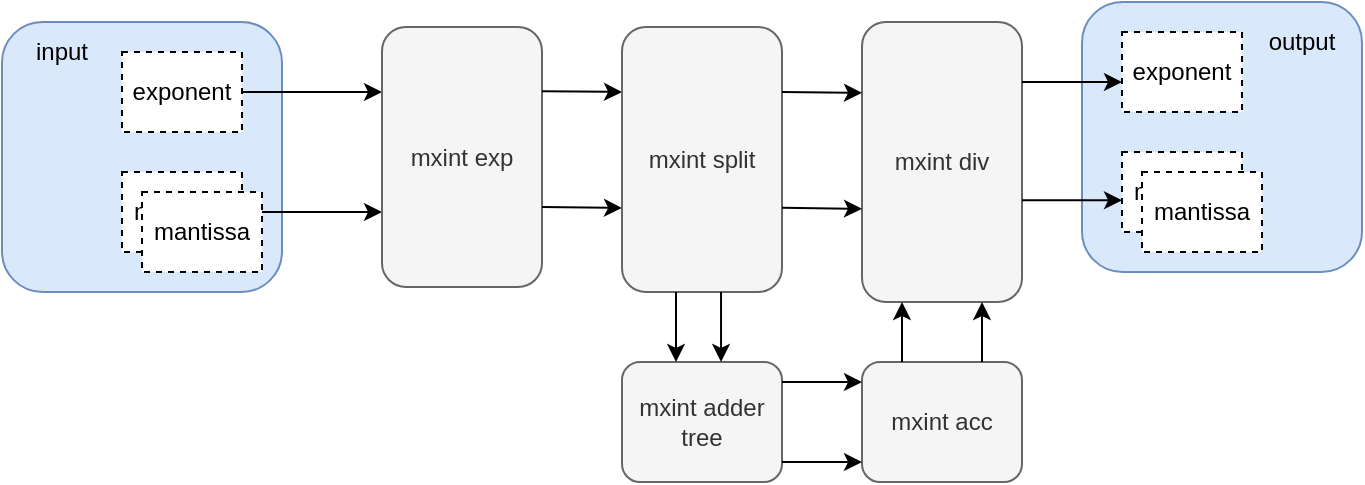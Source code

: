 <mxfile>
    <diagram id="QoES3P1-Cr2JaXmbldnu" name="Page-1">
        <mxGraphModel dx="539" dy="487" grid="1" gridSize="10" guides="1" tooltips="1" connect="1" arrows="1" fold="1" page="1" pageScale="1" pageWidth="827" pageHeight="1169" math="0" shadow="0">
            <root>
                <mxCell id="0"/>
                <mxCell id="1" parent="0"/>
                <mxCell id="116" value="" style="rounded=1;whiteSpace=wrap;html=1;fillColor=#dae8fc;strokeColor=#6c8ebf;" vertex="1" parent="1">
                    <mxGeometry x="420" y="550" width="140" height="135" as="geometry"/>
                </mxCell>
                <mxCell id="122" style="edgeStyle=none;html=1;" edge="1" parent="1" source="117">
                    <mxGeometry relative="1" as="geometry">
                        <mxPoint x="610" y="645" as="targetPoint"/>
                    </mxGeometry>
                </mxCell>
                <mxCell id="117" value="mantissa" style="rounded=0;whiteSpace=wrap;html=1;dashed=1;" vertex="1" parent="1">
                    <mxGeometry x="480" y="625" width="60" height="40" as="geometry"/>
                </mxCell>
                <mxCell id="121" style="edgeStyle=none;html=1;" edge="1" parent="1" source="118">
                    <mxGeometry relative="1" as="geometry">
                        <mxPoint x="610" y="585" as="targetPoint"/>
                    </mxGeometry>
                </mxCell>
                <mxCell id="118" value="exponent" style="rounded=0;whiteSpace=wrap;html=1;dashed=1;" vertex="1" parent="1">
                    <mxGeometry x="480" y="565" width="60" height="40" as="geometry"/>
                </mxCell>
                <mxCell id="119" value="mantissa" style="rounded=0;whiteSpace=wrap;html=1;dashed=1;" vertex="1" parent="1">
                    <mxGeometry x="490" y="635" width="60" height="40" as="geometry"/>
                </mxCell>
                <mxCell id="120" value="input" style="text;strokeColor=none;align=center;fillColor=none;html=1;verticalAlign=middle;whiteSpace=wrap;rounded=0;" vertex="1" parent="1">
                    <mxGeometry x="420" y="550" width="60" height="30" as="geometry"/>
                </mxCell>
                <mxCell id="123" value="mxint exp" style="rounded=1;whiteSpace=wrap;html=1;fillColor=#f5f5f5;fontColor=#333333;strokeColor=#666666;" vertex="1" parent="1">
                    <mxGeometry x="610" y="552.5" width="80" height="130" as="geometry"/>
                </mxCell>
                <mxCell id="125" style="edgeStyle=none;html=1;" edge="1" parent="1">
                    <mxGeometry relative="1" as="geometry">
                        <mxPoint x="730" y="643" as="targetPoint"/>
                        <mxPoint x="690" y="642.5" as="sourcePoint"/>
                    </mxGeometry>
                </mxCell>
                <mxCell id="126" style="edgeStyle=none;html=1;" edge="1" parent="1">
                    <mxGeometry relative="1" as="geometry">
                        <mxPoint x="730" y="585" as="targetPoint"/>
                        <mxPoint x="690" y="584.57" as="sourcePoint"/>
                    </mxGeometry>
                </mxCell>
                <mxCell id="127" value="mxint split" style="rounded=1;whiteSpace=wrap;html=1;fillColor=#f5f5f5;fontColor=#333333;strokeColor=#666666;" vertex="1" parent="1">
                    <mxGeometry x="730" y="552.5" width="80" height="132.5" as="geometry"/>
                </mxCell>
                <mxCell id="132" value="mxint adder tree" style="rounded=1;whiteSpace=wrap;html=1;fillColor=#f5f5f5;fontColor=#333333;strokeColor=#666666;" vertex="1" parent="1">
                    <mxGeometry x="730" y="720" width="80" height="60" as="geometry"/>
                </mxCell>
                <mxCell id="136" value="mxint div" style="rounded=1;whiteSpace=wrap;html=1;fillColor=#f5f5f5;fontColor=#333333;strokeColor=#666666;" vertex="1" parent="1">
                    <mxGeometry x="850" y="550" width="80" height="140" as="geometry"/>
                </mxCell>
                <mxCell id="149" style="edgeStyle=none;html=1;entryX=0.5;entryY=0;entryDx=0;entryDy=0;" edge="1" parent="1">
                    <mxGeometry relative="1" as="geometry">
                        <mxPoint x="757" y="685" as="sourcePoint"/>
                        <mxPoint x="757" y="720" as="targetPoint"/>
                    </mxGeometry>
                </mxCell>
                <mxCell id="150" style="edgeStyle=none;html=1;entryX=0.5;entryY=0;entryDx=0;entryDy=0;" edge="1" parent="1">
                    <mxGeometry relative="1" as="geometry">
                        <mxPoint x="779.52" y="685" as="sourcePoint"/>
                        <mxPoint x="779.52" y="720" as="targetPoint"/>
                    </mxGeometry>
                </mxCell>
                <mxCell id="153" style="edgeStyle=none;html=1;" edge="1" parent="1">
                    <mxGeometry relative="1" as="geometry">
                        <mxPoint x="850" y="585.43" as="targetPoint"/>
                        <mxPoint x="810" y="585.0" as="sourcePoint"/>
                    </mxGeometry>
                </mxCell>
                <mxCell id="154" style="edgeStyle=none;html=1;" edge="1" parent="1">
                    <mxGeometry relative="1" as="geometry">
                        <mxPoint x="850" y="643.43" as="targetPoint"/>
                        <mxPoint x="810" y="642.93" as="sourcePoint"/>
                    </mxGeometry>
                </mxCell>
                <mxCell id="155" value="" style="rounded=1;whiteSpace=wrap;html=1;fillColor=#dae8fc;strokeColor=#6c8ebf;" vertex="1" parent="1">
                    <mxGeometry x="960" y="540" width="140" height="135" as="geometry"/>
                </mxCell>
                <mxCell id="156" value="output" style="text;strokeColor=none;align=center;fillColor=none;html=1;verticalAlign=middle;whiteSpace=wrap;rounded=0;" vertex="1" parent="1">
                    <mxGeometry x="1040" y="545" width="60" height="30" as="geometry"/>
                </mxCell>
                <mxCell id="157" value="exponent" style="rounded=0;whiteSpace=wrap;html=1;dashed=1;" vertex="1" parent="1">
                    <mxGeometry x="980" y="555" width="60" height="40" as="geometry"/>
                </mxCell>
                <mxCell id="158" value="mantissa" style="rounded=0;whiteSpace=wrap;html=1;dashed=1;" vertex="1" parent="1">
                    <mxGeometry x="980" y="615" width="60" height="40" as="geometry"/>
                </mxCell>
                <mxCell id="159" value="mantissa" style="rounded=0;whiteSpace=wrap;html=1;dashed=1;" vertex="1" parent="1">
                    <mxGeometry x="990" y="625" width="60" height="40" as="geometry"/>
                </mxCell>
                <mxCell id="160" style="edgeStyle=none;html=1;" edge="1" parent="1">
                    <mxGeometry relative="1" as="geometry">
                        <mxPoint x="980.0" y="580" as="targetPoint"/>
                        <mxPoint x="930.0" y="580" as="sourcePoint"/>
                        <Array as="points">
                            <mxPoint x="960" y="580"/>
                        </Array>
                    </mxGeometry>
                </mxCell>
                <mxCell id="161" style="edgeStyle=none;html=1;" edge="1" parent="1">
                    <mxGeometry relative="1" as="geometry">
                        <mxPoint x="980.0" y="639.17" as="targetPoint"/>
                        <mxPoint x="930.0" y="639.17" as="sourcePoint"/>
                        <Array as="points">
                            <mxPoint x="960" y="639.17"/>
                        </Array>
                    </mxGeometry>
                </mxCell>
                <mxCell id="164" value="mxint acc" style="rounded=1;whiteSpace=wrap;html=1;fillColor=#f5f5f5;fontColor=#333333;strokeColor=#666666;" vertex="1" parent="1">
                    <mxGeometry x="850" y="720" width="80" height="60" as="geometry"/>
                </mxCell>
                <mxCell id="166" style="edgeStyle=none;html=1;entryX=0;entryY=0.5;entryDx=0;entryDy=0;" edge="1" parent="1">
                    <mxGeometry relative="1" as="geometry">
                        <mxPoint x="810" y="730" as="sourcePoint"/>
                        <mxPoint x="850" y="730" as="targetPoint"/>
                    </mxGeometry>
                </mxCell>
                <mxCell id="167" style="edgeStyle=none;html=1;entryX=0;entryY=0.5;entryDx=0;entryDy=0;" edge="1" parent="1">
                    <mxGeometry relative="1" as="geometry">
                        <mxPoint x="810" y="770" as="sourcePoint"/>
                        <mxPoint x="850" y="770" as="targetPoint"/>
                    </mxGeometry>
                </mxCell>
                <mxCell id="169" style="edgeStyle=none;html=1;entryX=0.5;entryY=1;entryDx=0;entryDy=0;" edge="1" parent="1">
                    <mxGeometry relative="1" as="geometry">
                        <mxPoint x="870" y="720" as="sourcePoint"/>
                        <mxPoint x="870" y="690" as="targetPoint"/>
                    </mxGeometry>
                </mxCell>
                <mxCell id="170" style="edgeStyle=none;html=1;entryX=0.5;entryY=1;entryDx=0;entryDy=0;" edge="1" parent="1">
                    <mxGeometry relative="1" as="geometry">
                        <mxPoint x="910" y="720" as="sourcePoint"/>
                        <mxPoint x="910" y="690" as="targetPoint"/>
                    </mxGeometry>
                </mxCell>
            </root>
        </mxGraphModel>
    </diagram>
</mxfile>